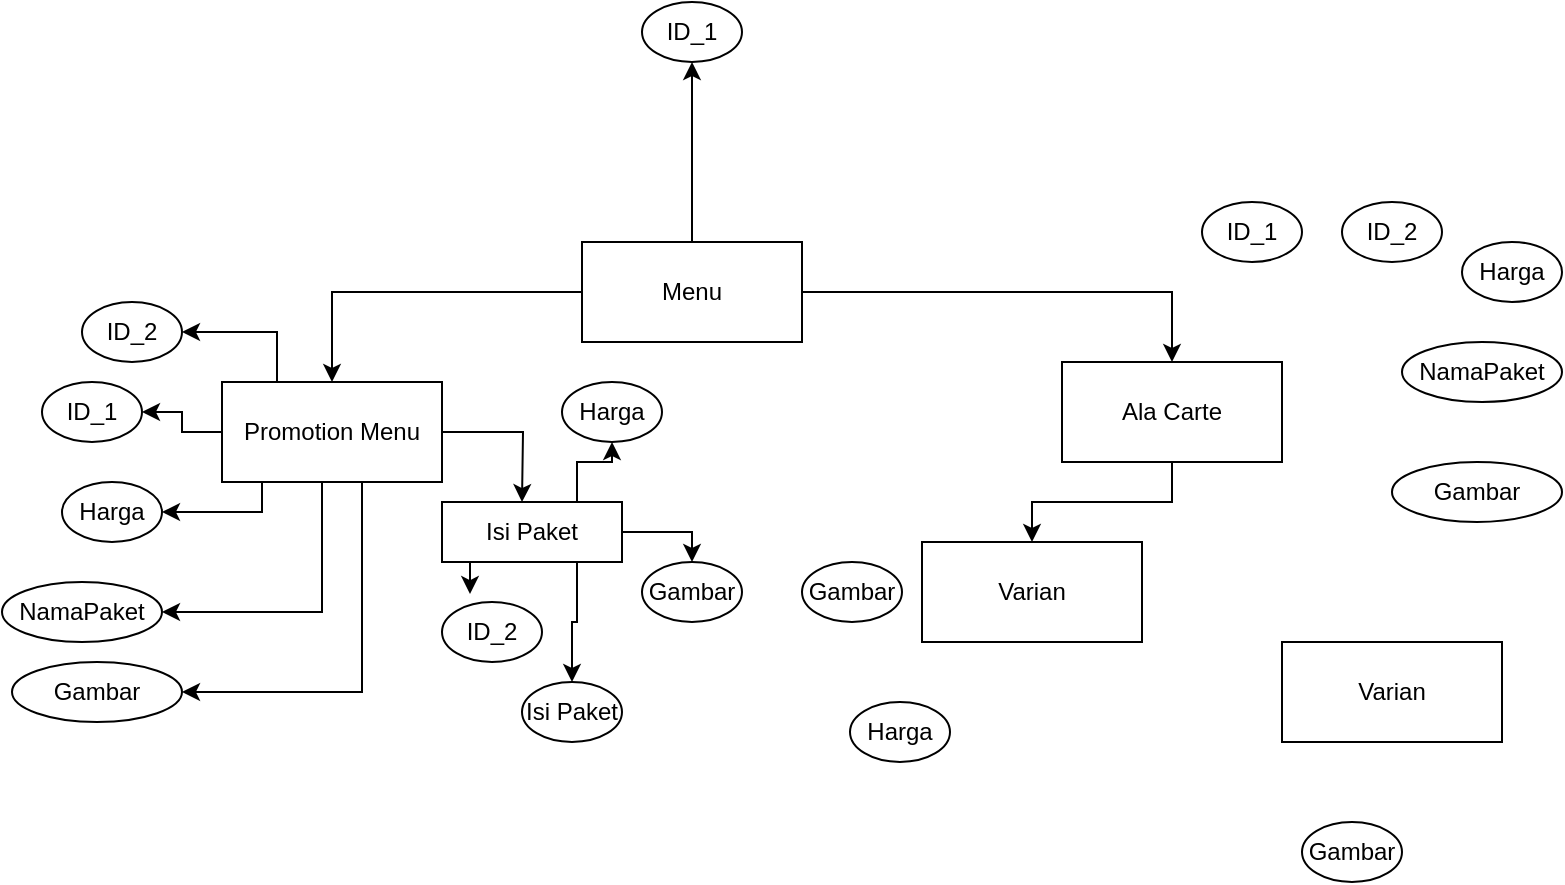 <mxfile version="21.7.2" type="github">
  <diagram name="Page-1" id="vBOJWONUJpfvWxCVJ7fR">
    <mxGraphModel dx="1614" dy="2009" grid="1" gridSize="10" guides="1" tooltips="1" connect="1" arrows="1" fold="1" page="1" pageScale="1" pageWidth="827" pageHeight="1169" math="0" shadow="0">
      <root>
        <mxCell id="0" />
        <mxCell id="1" parent="0" />
        <mxCell id="llMmUPGbjrqBP5QiF8mp-6" style="edgeStyle=orthogonalEdgeStyle;rounded=0;orthogonalLoop=1;jettySize=auto;html=1;entryX=0.5;entryY=0;entryDx=0;entryDy=0;" parent="1" source="llMmUPGbjrqBP5QiF8mp-1" target="llMmUPGbjrqBP5QiF8mp-2" edge="1">
          <mxGeometry relative="1" as="geometry">
            <mxPoint x="100" y="55" as="targetPoint" />
          </mxGeometry>
        </mxCell>
        <mxCell id="llMmUPGbjrqBP5QiF8mp-7" style="edgeStyle=orthogonalEdgeStyle;rounded=0;orthogonalLoop=1;jettySize=auto;html=1;entryX=0.5;entryY=0;entryDx=0;entryDy=0;" parent="1" source="llMmUPGbjrqBP5QiF8mp-1" target="llMmUPGbjrqBP5QiF8mp-3" edge="1">
          <mxGeometry relative="1" as="geometry" />
        </mxCell>
        <mxCell id="llMmUPGbjrqBP5QiF8mp-40" style="edgeStyle=orthogonalEdgeStyle;rounded=0;orthogonalLoop=1;jettySize=auto;html=1;exitX=0.5;exitY=0;exitDx=0;exitDy=0;" parent="1" source="llMmUPGbjrqBP5QiF8mp-1" target="llMmUPGbjrqBP5QiF8mp-36" edge="1">
          <mxGeometry relative="1" as="geometry" />
        </mxCell>
        <mxCell id="llMmUPGbjrqBP5QiF8mp-1" value="Menu" style="rounded=0;whiteSpace=wrap;html=1;" parent="1" vertex="1">
          <mxGeometry x="230" y="50" width="110" height="50" as="geometry" />
        </mxCell>
        <mxCell id="llMmUPGbjrqBP5QiF8mp-11" style="edgeStyle=orthogonalEdgeStyle;rounded=0;orthogonalLoop=1;jettySize=auto;html=1;entryX=1;entryY=0.5;entryDx=0;entryDy=0;" parent="1" source="llMmUPGbjrqBP5QiF8mp-2" target="llMmUPGbjrqBP5QiF8mp-9" edge="1">
          <mxGeometry relative="1" as="geometry" />
        </mxCell>
        <mxCell id="llMmUPGbjrqBP5QiF8mp-19" style="edgeStyle=orthogonalEdgeStyle;rounded=0;orthogonalLoop=1;jettySize=auto;html=1;entryX=1;entryY=0.5;entryDx=0;entryDy=0;" parent="1" source="llMmUPGbjrqBP5QiF8mp-2" target="llMmUPGbjrqBP5QiF8mp-21" edge="1">
          <mxGeometry relative="1" as="geometry">
            <mxPoint x="20" y="190" as="targetPoint" />
            <Array as="points">
              <mxPoint x="70" y="185" />
            </Array>
          </mxGeometry>
        </mxCell>
        <mxCell id="llMmUPGbjrqBP5QiF8mp-24" style="edgeStyle=orthogonalEdgeStyle;rounded=0;orthogonalLoop=1;jettySize=auto;html=1;exitX=0.432;exitY=0.965;exitDx=0;exitDy=0;entryX=1;entryY=0.5;entryDx=0;entryDy=0;exitPerimeter=0;" parent="1" source="llMmUPGbjrqBP5QiF8mp-2" target="llMmUPGbjrqBP5QiF8mp-25" edge="1">
          <mxGeometry relative="1" as="geometry">
            <mxPoint x="20" y="230" as="targetPoint" />
            <Array as="points">
              <mxPoint x="98" y="160" />
              <mxPoint x="100" y="160" />
              <mxPoint x="100" y="235" />
            </Array>
          </mxGeometry>
        </mxCell>
        <mxCell id="llMmUPGbjrqBP5QiF8mp-28" style="edgeStyle=orthogonalEdgeStyle;rounded=0;orthogonalLoop=1;jettySize=auto;html=1;entryX=1;entryY=0.5;entryDx=0;entryDy=0;" parent="1" source="llMmUPGbjrqBP5QiF8mp-2" target="llMmUPGbjrqBP5QiF8mp-27" edge="1">
          <mxGeometry relative="1" as="geometry">
            <Array as="points">
              <mxPoint x="120" y="275" />
            </Array>
          </mxGeometry>
        </mxCell>
        <mxCell id="llMmUPGbjrqBP5QiF8mp-33" style="edgeStyle=orthogonalEdgeStyle;rounded=0;orthogonalLoop=1;jettySize=auto;html=1;" parent="1" source="llMmUPGbjrqBP5QiF8mp-2" edge="1">
          <mxGeometry relative="1" as="geometry">
            <mxPoint x="200" y="180" as="targetPoint" />
          </mxGeometry>
        </mxCell>
        <mxCell id="llMmUPGbjrqBP5QiF8mp-35" style="edgeStyle=orthogonalEdgeStyle;rounded=0;orthogonalLoop=1;jettySize=auto;html=1;exitX=0.25;exitY=0;exitDx=0;exitDy=0;entryX=1;entryY=0.5;entryDx=0;entryDy=0;" parent="1" source="llMmUPGbjrqBP5QiF8mp-2" target="llMmUPGbjrqBP5QiF8mp-34" edge="1">
          <mxGeometry relative="1" as="geometry" />
        </mxCell>
        <mxCell id="llMmUPGbjrqBP5QiF8mp-2" value="Promotion Menu" style="rounded=0;whiteSpace=wrap;html=1;" parent="1" vertex="1">
          <mxGeometry x="50" y="120" width="110" height="50" as="geometry" />
        </mxCell>
        <mxCell id="llMmUPGbjrqBP5QiF8mp-56" style="edgeStyle=orthogonalEdgeStyle;rounded=0;orthogonalLoop=1;jettySize=auto;html=1;exitX=0.5;exitY=1;exitDx=0;exitDy=0;entryX=0.5;entryY=0;entryDx=0;entryDy=0;" parent="1" source="llMmUPGbjrqBP5QiF8mp-3" target="llMmUPGbjrqBP5QiF8mp-55" edge="1">
          <mxGeometry relative="1" as="geometry" />
        </mxCell>
        <mxCell id="llMmUPGbjrqBP5QiF8mp-3" value="Ala Carte" style="rounded=0;whiteSpace=wrap;html=1;" parent="1" vertex="1">
          <mxGeometry x="470" y="110" width="110" height="50" as="geometry" />
        </mxCell>
        <mxCell id="llMmUPGbjrqBP5QiF8mp-9" value="ID_1" style="ellipse;whiteSpace=wrap;html=1;" parent="1" vertex="1">
          <mxGeometry x="-40" y="120" width="50" height="30" as="geometry" />
        </mxCell>
        <mxCell id="llMmUPGbjrqBP5QiF8mp-21" value="Harga" style="ellipse;whiteSpace=wrap;html=1;" parent="1" vertex="1">
          <mxGeometry x="-30" y="170" width="50" height="30" as="geometry" />
        </mxCell>
        <mxCell id="llMmUPGbjrqBP5QiF8mp-25" value="NamaPaket" style="ellipse;whiteSpace=wrap;html=1;" parent="1" vertex="1">
          <mxGeometry x="-60" y="220" width="80" height="30" as="geometry" />
        </mxCell>
        <mxCell id="llMmUPGbjrqBP5QiF8mp-27" value="Gambar" style="ellipse;whiteSpace=wrap;html=1;" parent="1" vertex="1">
          <mxGeometry x="-55" y="260" width="85" height="30" as="geometry" />
        </mxCell>
        <mxCell id="llMmUPGbjrqBP5QiF8mp-38" style="edgeStyle=orthogonalEdgeStyle;rounded=0;orthogonalLoop=1;jettySize=auto;html=1;exitX=0.5;exitY=1;exitDx=0;exitDy=0;entryX=0.28;entryY=-0.133;entryDx=0;entryDy=0;entryPerimeter=0;" parent="1" source="llMmUPGbjrqBP5QiF8mp-32" target="llMmUPGbjrqBP5QiF8mp-37" edge="1">
          <mxGeometry relative="1" as="geometry" />
        </mxCell>
        <mxCell id="llMmUPGbjrqBP5QiF8mp-47" style="edgeStyle=orthogonalEdgeStyle;rounded=0;orthogonalLoop=1;jettySize=auto;html=1;exitX=0.75;exitY=1;exitDx=0;exitDy=0;entryX=0.5;entryY=0;entryDx=0;entryDy=0;" parent="1" source="llMmUPGbjrqBP5QiF8mp-32" target="llMmUPGbjrqBP5QiF8mp-43" edge="1">
          <mxGeometry relative="1" as="geometry" />
        </mxCell>
        <mxCell id="llMmUPGbjrqBP5QiF8mp-48" style="edgeStyle=orthogonalEdgeStyle;rounded=0;orthogonalLoop=1;jettySize=auto;html=1;exitX=1;exitY=0.5;exitDx=0;exitDy=0;entryX=0.5;entryY=0;entryDx=0;entryDy=0;" parent="1" source="llMmUPGbjrqBP5QiF8mp-32" target="llMmUPGbjrqBP5QiF8mp-44" edge="1">
          <mxGeometry relative="1" as="geometry" />
        </mxCell>
        <mxCell id="llMmUPGbjrqBP5QiF8mp-49" style="edgeStyle=orthogonalEdgeStyle;rounded=0;orthogonalLoop=1;jettySize=auto;html=1;exitX=0.75;exitY=0;exitDx=0;exitDy=0;" parent="1" source="llMmUPGbjrqBP5QiF8mp-32" target="llMmUPGbjrqBP5QiF8mp-45" edge="1">
          <mxGeometry relative="1" as="geometry">
            <Array as="points">
              <mxPoint x="228" y="160" />
            </Array>
          </mxGeometry>
        </mxCell>
        <mxCell id="llMmUPGbjrqBP5QiF8mp-32" value="Isi Paket" style="rounded=0;whiteSpace=wrap;html=1;" parent="1" vertex="1">
          <mxGeometry x="160" y="180" width="90" height="30" as="geometry" />
        </mxCell>
        <mxCell id="llMmUPGbjrqBP5QiF8mp-34" value="ID_2" style="ellipse;whiteSpace=wrap;html=1;" parent="1" vertex="1">
          <mxGeometry x="-20" y="80" width="50" height="30" as="geometry" />
        </mxCell>
        <mxCell id="llMmUPGbjrqBP5QiF8mp-36" value="ID_1" style="ellipse;whiteSpace=wrap;html=1;" parent="1" vertex="1">
          <mxGeometry x="260" y="-70" width="50" height="30" as="geometry" />
        </mxCell>
        <mxCell id="llMmUPGbjrqBP5QiF8mp-37" value="ID_2" style="ellipse;whiteSpace=wrap;html=1;" parent="1" vertex="1">
          <mxGeometry x="160" y="230" width="50" height="30" as="geometry" />
        </mxCell>
        <mxCell id="llMmUPGbjrqBP5QiF8mp-43" value="Isi Paket" style="ellipse;whiteSpace=wrap;html=1;" parent="1" vertex="1">
          <mxGeometry x="200" y="270" width="50" height="30" as="geometry" />
        </mxCell>
        <mxCell id="llMmUPGbjrqBP5QiF8mp-44" value="Gambar" style="ellipse;whiteSpace=wrap;html=1;" parent="1" vertex="1">
          <mxGeometry x="260" y="210" width="50" height="30" as="geometry" />
        </mxCell>
        <mxCell id="llMmUPGbjrqBP5QiF8mp-45" value="Harga" style="ellipse;whiteSpace=wrap;html=1;" parent="1" vertex="1">
          <mxGeometry x="220" y="120" width="50" height="30" as="geometry" />
        </mxCell>
        <mxCell id="llMmUPGbjrqBP5QiF8mp-50" value="Harga" style="ellipse;whiteSpace=wrap;html=1;" parent="1" vertex="1">
          <mxGeometry x="670" y="50" width="50" height="30" as="geometry" />
        </mxCell>
        <mxCell id="llMmUPGbjrqBP5QiF8mp-51" value="NamaPaket" style="ellipse;whiteSpace=wrap;html=1;" parent="1" vertex="1">
          <mxGeometry x="640" y="100" width="80" height="30" as="geometry" />
        </mxCell>
        <mxCell id="llMmUPGbjrqBP5QiF8mp-52" value="Gambar" style="ellipse;whiteSpace=wrap;html=1;" parent="1" vertex="1">
          <mxGeometry x="635" y="160" width="85" height="30" as="geometry" />
        </mxCell>
        <mxCell id="llMmUPGbjrqBP5QiF8mp-53" value="ID_1" style="ellipse;whiteSpace=wrap;html=1;" parent="1" vertex="1">
          <mxGeometry x="540" y="30" width="50" height="30" as="geometry" />
        </mxCell>
        <mxCell id="llMmUPGbjrqBP5QiF8mp-54" value="ID_2" style="ellipse;whiteSpace=wrap;html=1;" parent="1" vertex="1">
          <mxGeometry x="610" y="30" width="50" height="30" as="geometry" />
        </mxCell>
        <mxCell id="llMmUPGbjrqBP5QiF8mp-55" value="Varian" style="rounded=0;whiteSpace=wrap;html=1;" parent="1" vertex="1">
          <mxGeometry x="400" y="200" width="110" height="50" as="geometry" />
        </mxCell>
        <mxCell id="llMmUPGbjrqBP5QiF8mp-57" value="Harga" style="ellipse;whiteSpace=wrap;html=1;" parent="1" vertex="1">
          <mxGeometry x="364" y="280" width="50" height="30" as="geometry" />
        </mxCell>
        <mxCell id="llMmUPGbjrqBP5QiF8mp-58" value="Gambar" style="ellipse;whiteSpace=wrap;html=1;" parent="1" vertex="1">
          <mxGeometry x="340" y="210" width="50" height="30" as="geometry" />
        </mxCell>
        <mxCell id="llMmUPGbjrqBP5QiF8mp-59" value="Gambar" style="ellipse;whiteSpace=wrap;html=1;" parent="1" vertex="1">
          <mxGeometry x="590" y="340" width="50" height="30" as="geometry" />
        </mxCell>
        <mxCell id="wzfBTZQWyN0XwiBwWwKr-1" value="Varian" style="rounded=0;whiteSpace=wrap;html=1;" vertex="1" parent="1">
          <mxGeometry x="580" y="250" width="110" height="50" as="geometry" />
        </mxCell>
      </root>
    </mxGraphModel>
  </diagram>
</mxfile>

